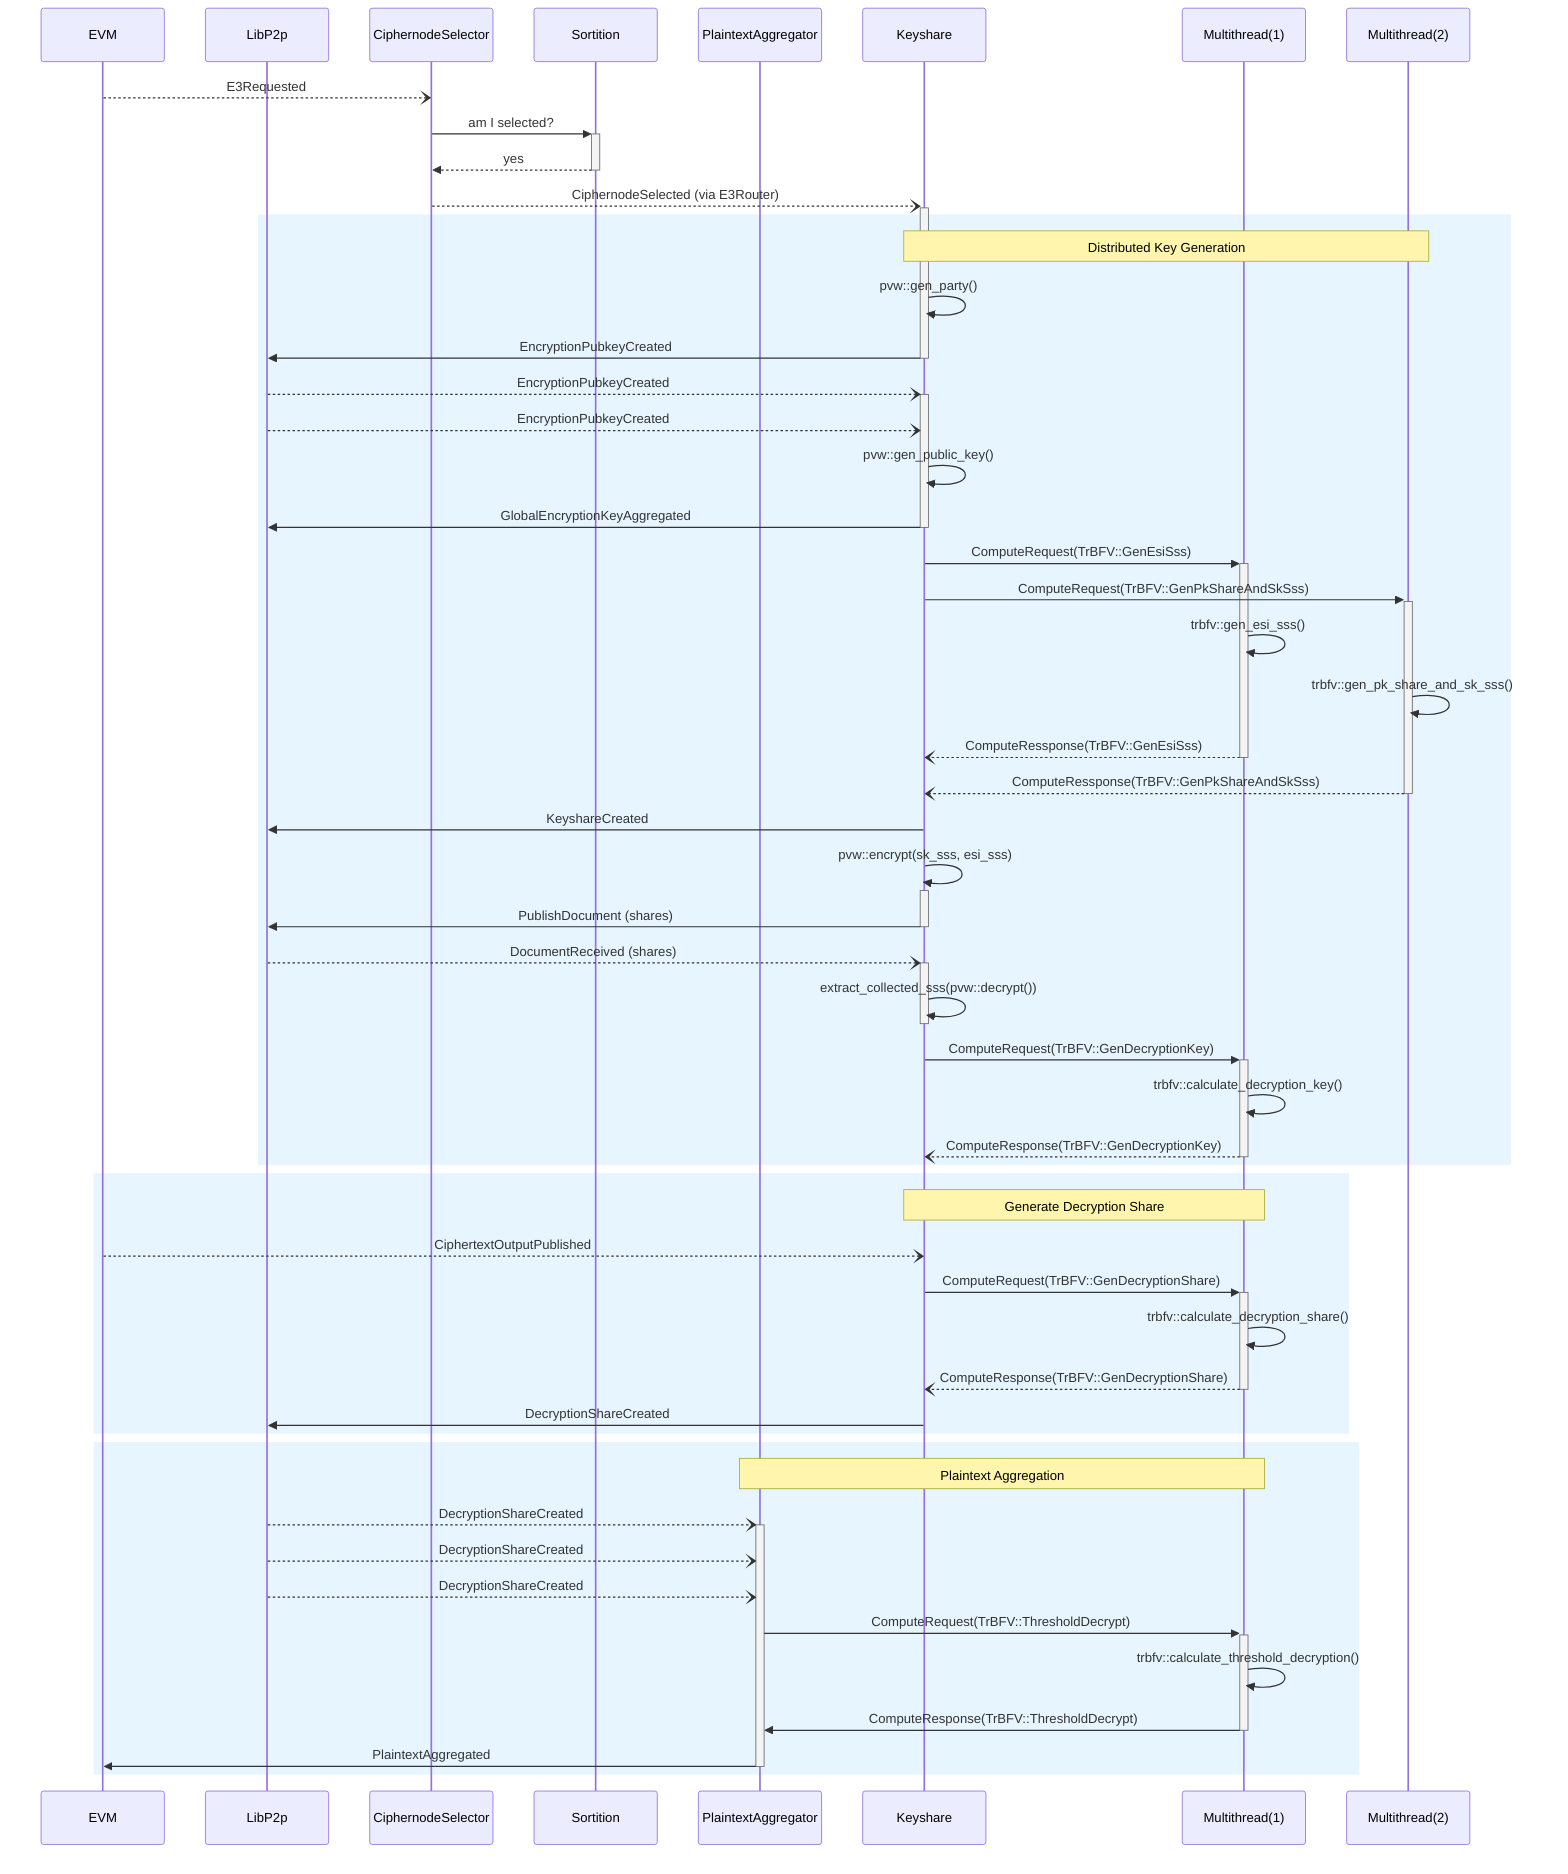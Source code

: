 sequenceDiagram
  participant E as EVM
  participant L as LibP2p
  participant CS as CiphernodeSelector
  participant S as Sortition
  participant P as PlaintextAggregator
  participant K as Keyshare
  participant M as Multithread(1)
  participant M2 as Multithread(2)


  E --) CS: E3Requested
  CS ->>+ S: am I selected?
  S -->>- CS: yes
  CS --)+ K: CiphernodeSelected (via E3Router)

  rect rgb(230, 245, 255)
    Note over K,M2: Distributed Key Generation 
    K ->> K: pvw::gen_party()
    K ->>- L: EncryptionPubkeyCreated
    L --)+ K: EncryptionPubkeyCreated
    L --) K: EncryptionPubkeyCreated
    K ->> K: pvw::gen_public_key()
    K ->>- L: GlobalEncryptionKeyAggregated
    K ->>+ M: ComputeRequest(TrBFV::GenEsiSss)
    K ->>+ M2: ComputeRequest(TrBFV::GenPkShareAndSkSss)
    M ->> M: trbfv::gen_esi_sss()
    M2 ->> M2: trbfv::gen_pk_share_and_sk_sss()
    M --)- K: ComputeRessponse(TrBFV::GenEsiSss)
    M2 --)- K: ComputeRessponse(TrBFV::GenPkShareAndSkSss)
    K ->> L: KeyshareCreated
    K ->>+ K: pvw::encrypt(sk_sss, esi_sss)
    K ->>- L: PublishDocument (shares)
    L --)+ K: DocumentReceived (shares)
    K ->>- K: extract_collected_sss(pvw::decrypt())
    K ->>+ M: ComputeRequest(TrBFV::GenDecryptionKey)
    M ->> M: trbfv::calculate_decryption_key()
    M --)- K: ComputeResponse(TrBFV::GenDecryptionKey)
  end

  rect rgb(230, 245, 255)
    Note over K,M: Generate Decryption Share
    E --) K: CiphertextOutputPublished
    K ->>+ M: ComputeRequest(TrBFV::GenDecryptionShare)
    M ->> M: trbfv::calculate_decryption_share()
    M --)- K: ComputeResponse(TrBFV::GenDecryptionShare)
    K ->> L: DecryptionShareCreated
  end

  rect rgb(230, 245, 255)
    Note over P,M: Plaintext Aggregation
    L --)+ P: DecryptionShareCreated
    L --) P: DecryptionShareCreated
    L --) P: DecryptionShareCreated
    P ->>+ M: ComputeRequest(TrBFV::ThresholdDecrypt)
    M ->> M: trbfv::calculate_threshold_decryption()
    M ->>- P: ComputeResponse(TrBFV::ThresholdDecrypt)
    P ->>- E: PlaintextAggregated
  end

  autonumber